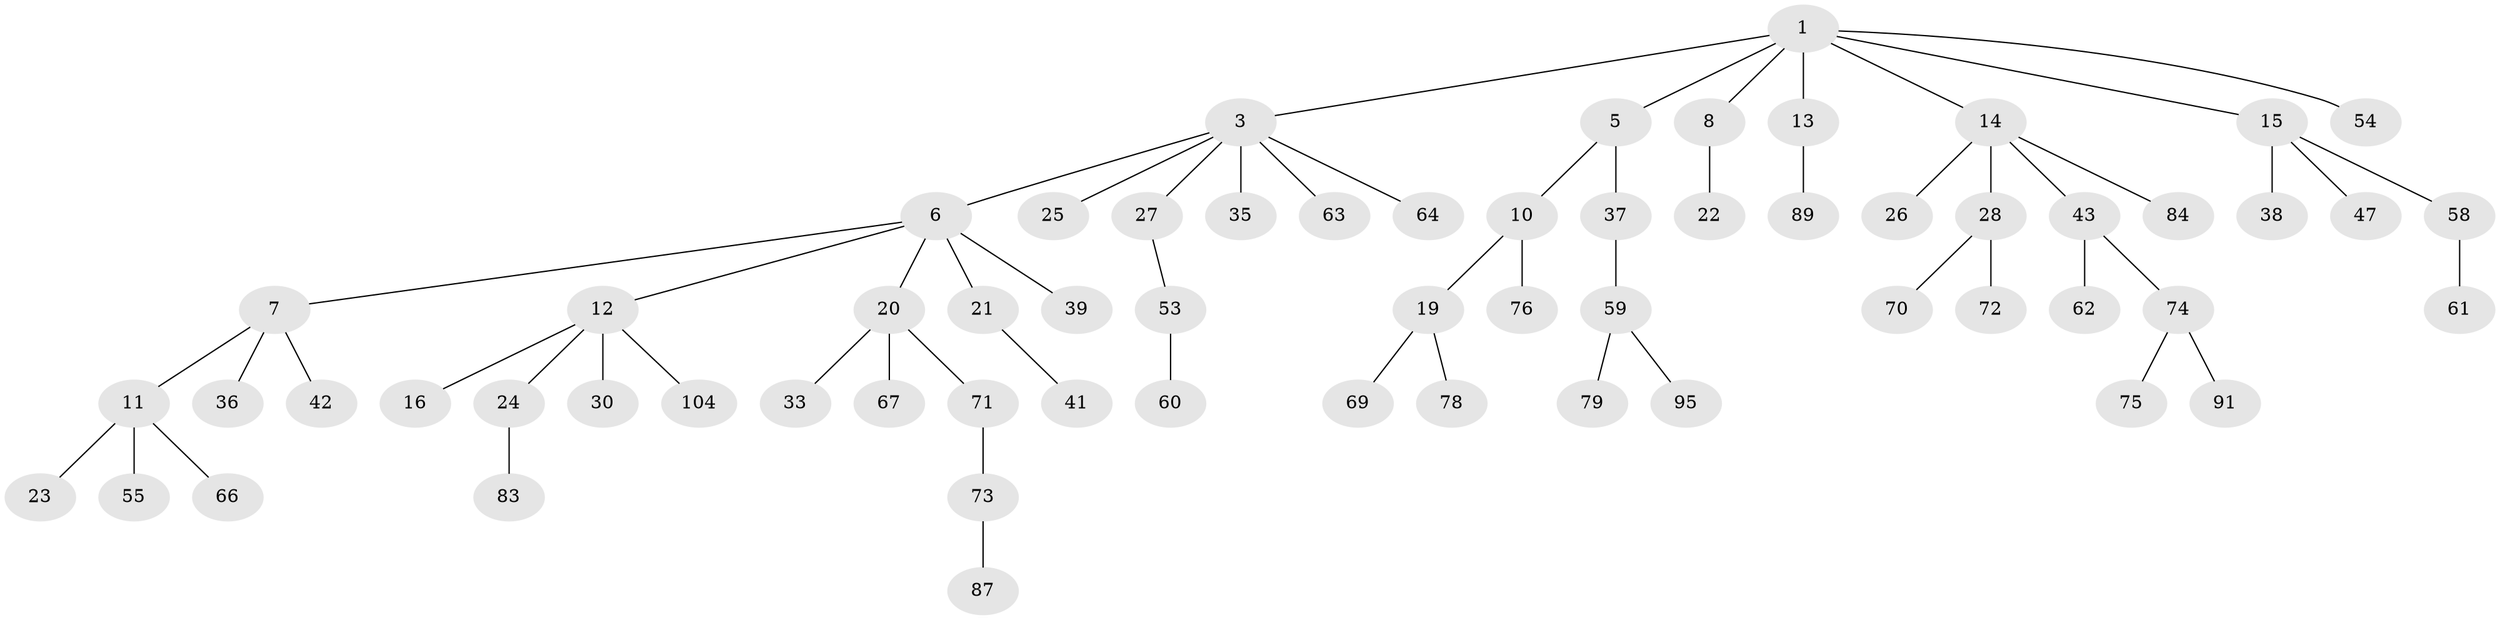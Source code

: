 // original degree distribution, {4: 0.08490566037735849, 5: 0.03773584905660377, 7: 0.009433962264150943, 2: 0.2641509433962264, 3: 0.10377358490566038, 6: 0.009433962264150943, 1: 0.49056603773584906}
// Generated by graph-tools (version 1.1) at 2025/19/03/04/25 18:19:20]
// undirected, 63 vertices, 62 edges
graph export_dot {
graph [start="1"]
  node [color=gray90,style=filled];
  1 [super="+2"];
  3 [super="+4+40"];
  5;
  6 [super="+17+82+49"];
  7 [super="+9"];
  8;
  10 [super="+51+32+18"];
  11;
  12;
  13;
  14;
  15;
  16;
  19;
  20;
  21;
  22;
  23;
  24;
  25 [super="+85+80"];
  26 [super="+31+34"];
  27 [super="+29"];
  28 [super="+46+44"];
  30;
  33 [super="+92"];
  35 [super="+57"];
  36 [super="+65+88"];
  37;
  38;
  39;
  41;
  42;
  43 [super="+81"];
  47 [super="+98"];
  53;
  54;
  55;
  58;
  59;
  60;
  61;
  62;
  63 [super="+105"];
  64;
  66;
  67 [super="+97"];
  69;
  70;
  71;
  72;
  73;
  74;
  75;
  76;
  78;
  79;
  83;
  84;
  87;
  89;
  91;
  95;
  104;
  1 -- 8;
  1 -- 13;
  1 -- 54;
  1 -- 3;
  1 -- 5;
  1 -- 14;
  1 -- 15;
  3 -- 6;
  3 -- 25;
  3 -- 35;
  3 -- 64;
  3 -- 27;
  3 -- 63;
  5 -- 10;
  5 -- 37;
  6 -- 7;
  6 -- 12;
  6 -- 20;
  6 -- 21;
  6 -- 39;
  7 -- 11;
  7 -- 36;
  7 -- 42;
  8 -- 22;
  10 -- 76;
  10 -- 19;
  11 -- 23;
  11 -- 55;
  11 -- 66;
  12 -- 16;
  12 -- 24;
  12 -- 30;
  12 -- 104;
  13 -- 89;
  14 -- 26;
  14 -- 28;
  14 -- 43;
  14 -- 84;
  15 -- 38;
  15 -- 47;
  15 -- 58;
  19 -- 69;
  19 -- 78;
  20 -- 33;
  20 -- 67;
  20 -- 71;
  21 -- 41;
  24 -- 83;
  27 -- 53;
  28 -- 72;
  28 -- 70;
  37 -- 59;
  43 -- 62;
  43 -- 74;
  53 -- 60;
  58 -- 61;
  59 -- 79;
  59 -- 95;
  71 -- 73;
  73 -- 87;
  74 -- 75;
  74 -- 91;
}
